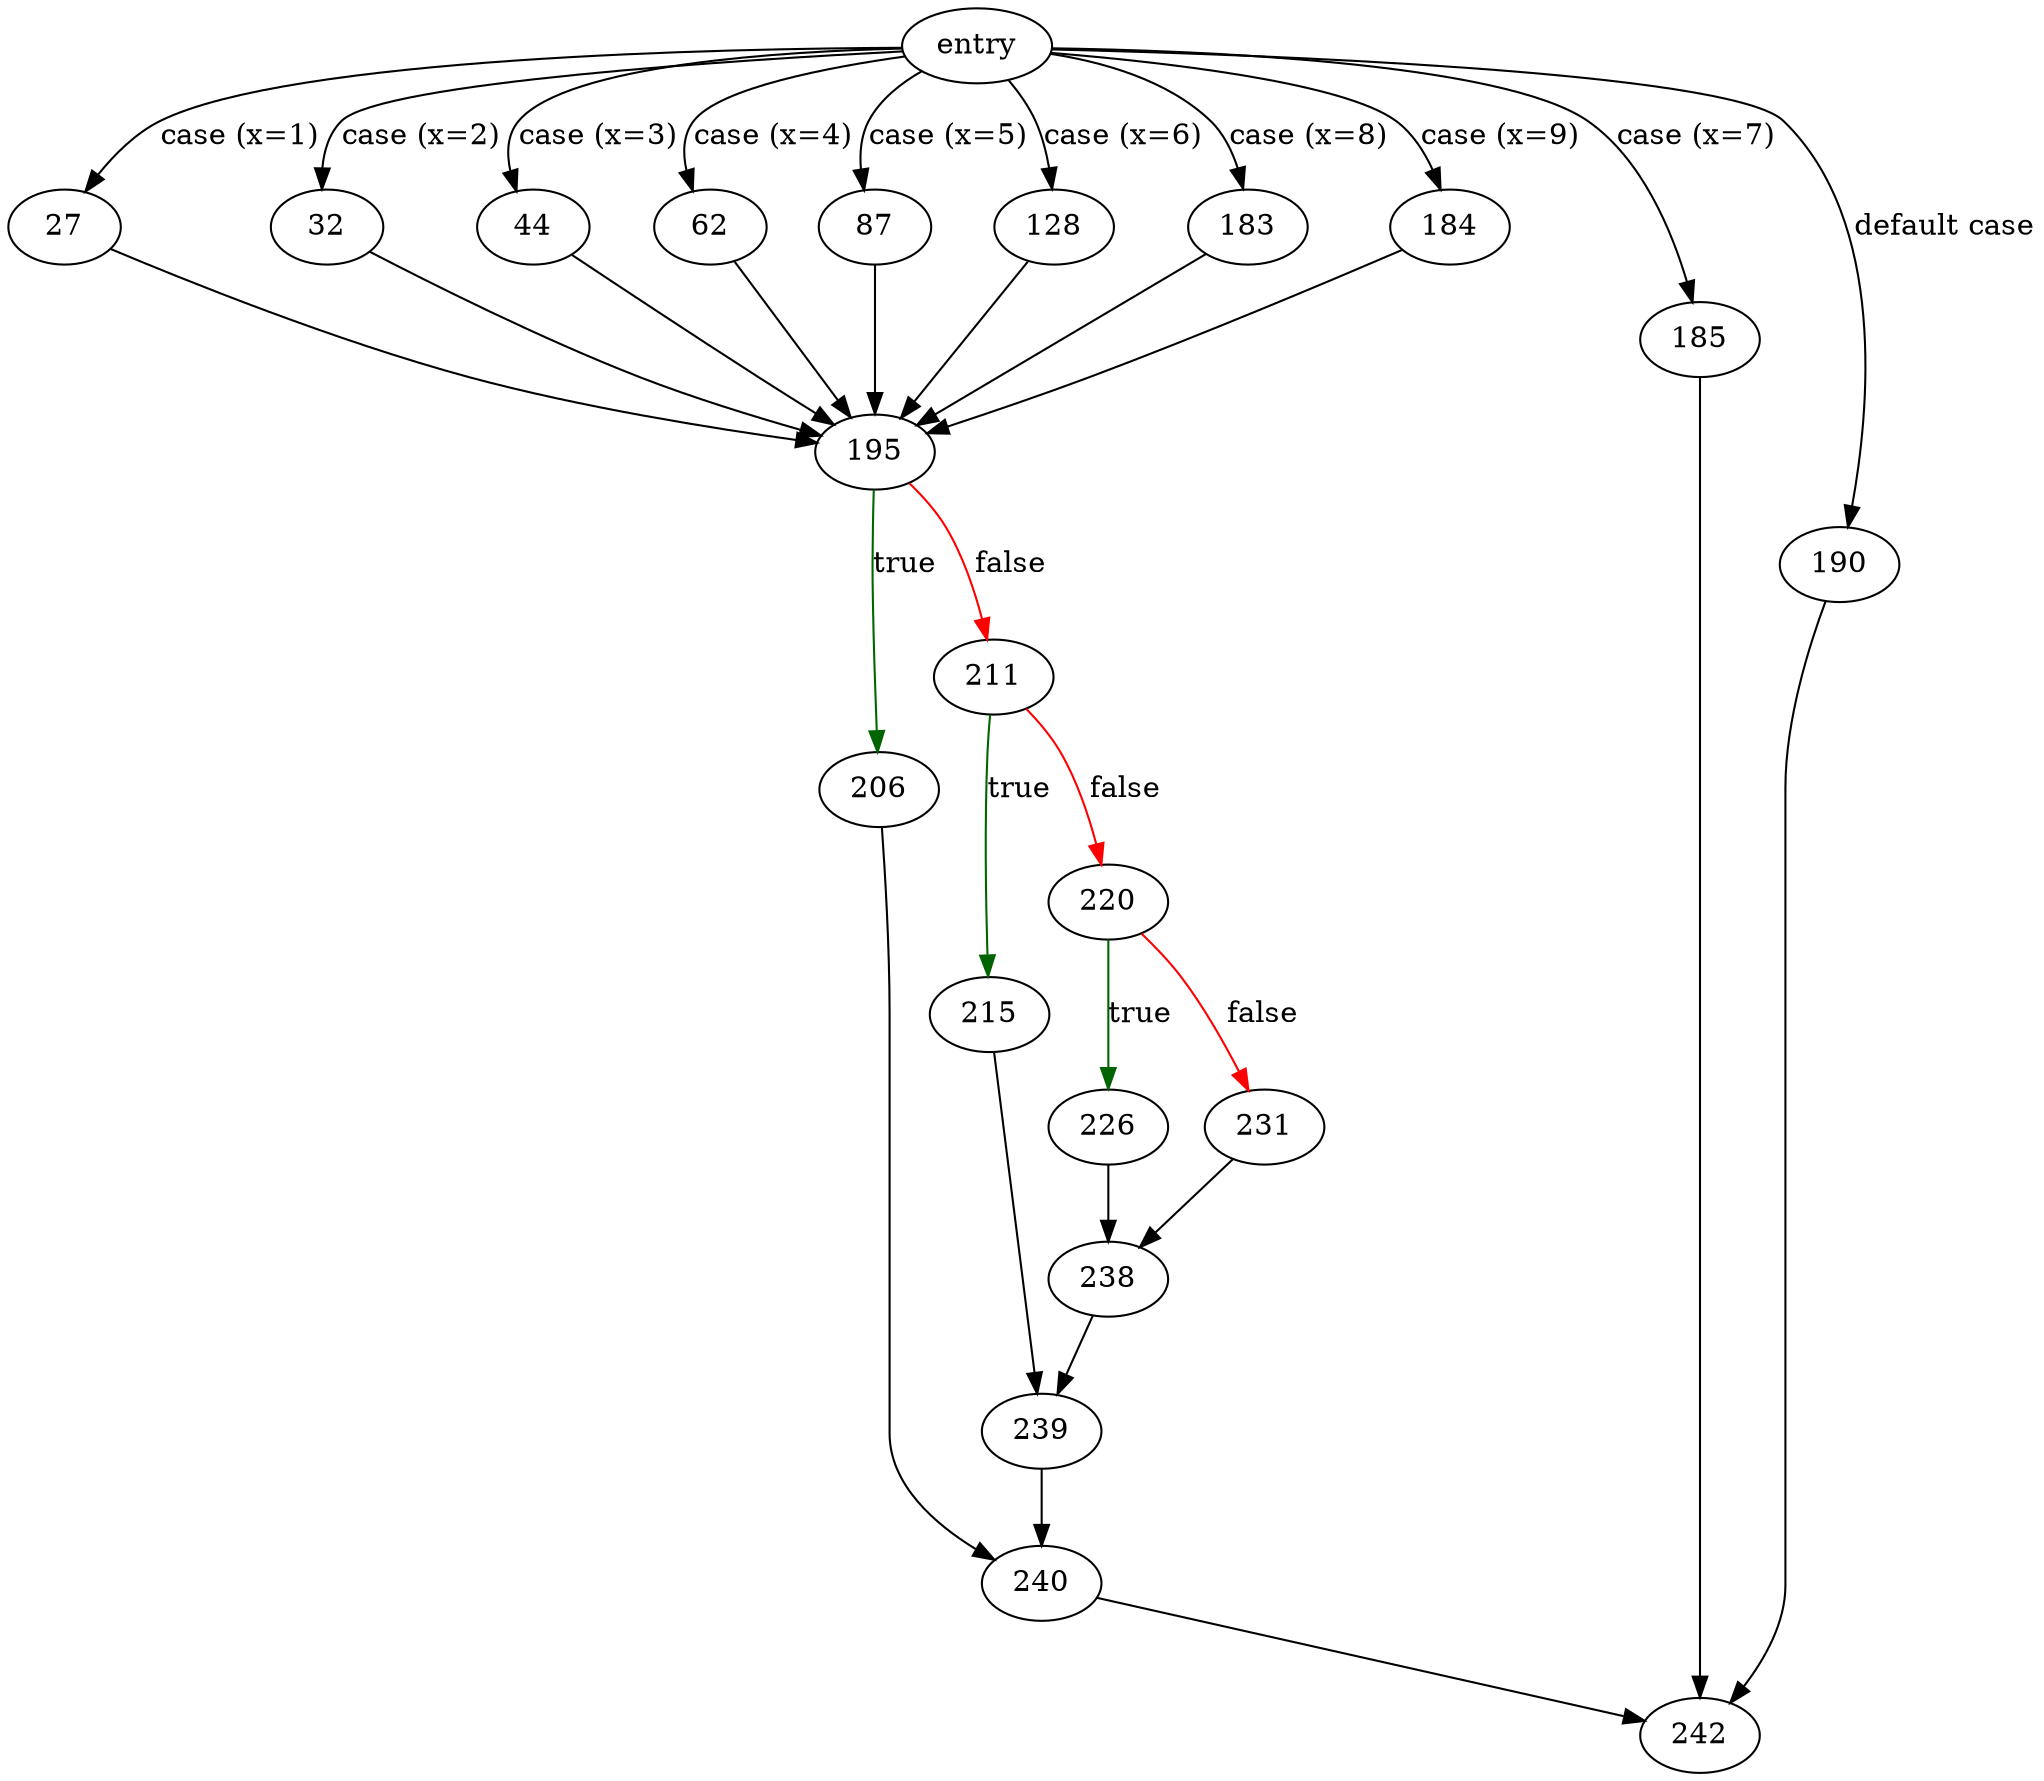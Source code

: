 digraph "vdbeRecordCompareInt" {
	// Node definitions.
	3 [label=entry];
	27;
	32;
	44;
	62;
	87;
	128;
	183;
	184;
	185;
	190;
	195;
	206;
	211;
	215;
	220;
	226;
	231;
	238;
	239;
	240;
	242;

	// Edge definitions.
	3 -> 27 [label="case (x=1)"];
	3 -> 32 [label="case (x=2)"];
	3 -> 44 [label="case (x=3)"];
	3 -> 62 [label="case (x=4)"];
	3 -> 87 [label="case (x=5)"];
	3 -> 128 [label="case (x=6)"];
	3 -> 183 [label="case (x=8)"];
	3 -> 184 [label="case (x=9)"];
	3 -> 185 [label="case (x=7)"];
	3 -> 190 [label="default case"];
	27 -> 195;
	32 -> 195;
	44 -> 195;
	62 -> 195;
	87 -> 195;
	128 -> 195;
	183 -> 195;
	184 -> 195;
	185 -> 242;
	190 -> 242;
	195 -> 206 [
		color=darkgreen
		label=true
	];
	195 -> 211 [
		color=red
		label=false
	];
	206 -> 240;
	211 -> 215 [
		color=darkgreen
		label=true
	];
	211 -> 220 [
		color=red
		label=false
	];
	215 -> 239;
	220 -> 226 [
		color=darkgreen
		label=true
	];
	220 -> 231 [
		color=red
		label=false
	];
	226 -> 238;
	231 -> 238;
	238 -> 239;
	239 -> 240;
	240 -> 242;
}